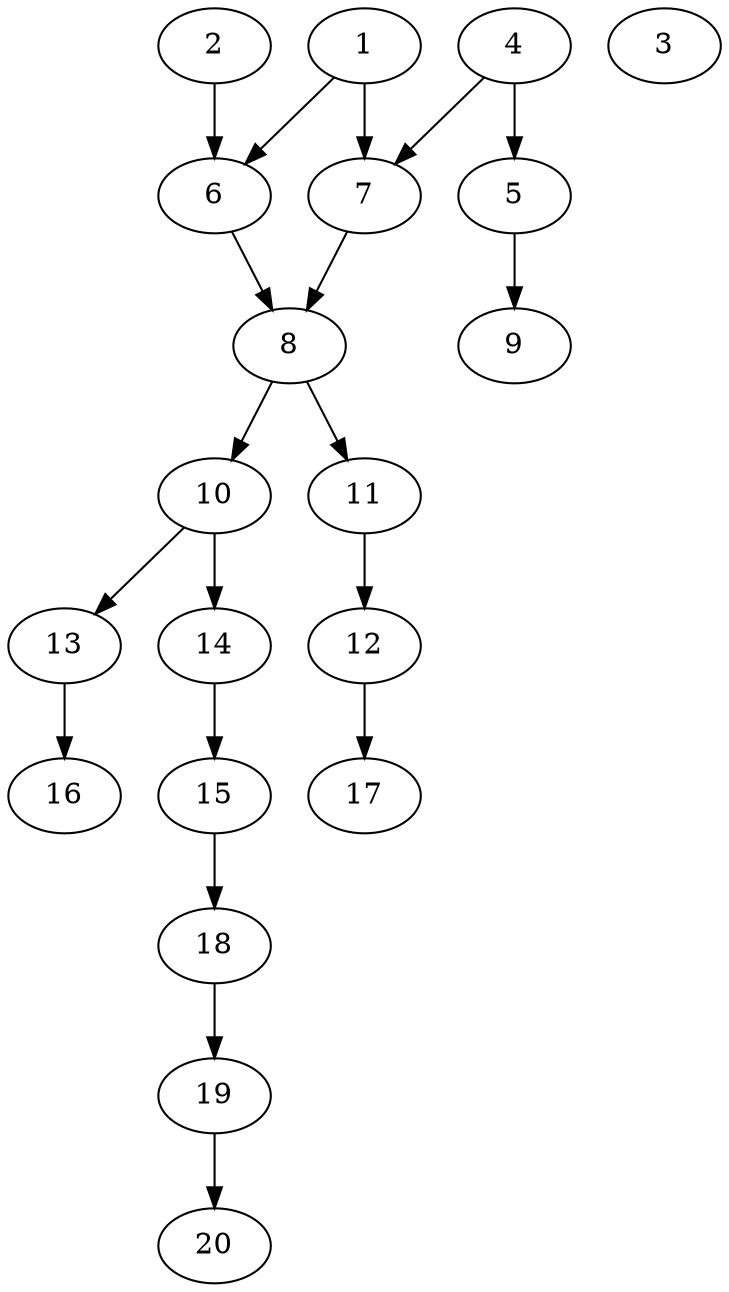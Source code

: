 // DAG automatically generated by daggen at Sat Jul 27 15:34:46 2019
// ./daggen --dot -n 20 --ccr 0.3 --fat 0.4 --regular 0.5 --density 0.4 --mindata 5242880 --maxdata 52428800 
digraph G {
  1 [size="110138027", alpha="0.04", expect_size="33041408"] 
  1 -> 6 [size ="33041408"]
  1 -> 7 [size ="33041408"]
  2 [size="68410027", alpha="0.00", expect_size="20523008"] 
  2 -> 6 [size ="20523008"]
  3 [size="121313280", alpha="0.20", expect_size="36393984"] 
  4 [size="133655893", alpha="0.18", expect_size="40096768"] 
  4 -> 5 [size ="40096768"]
  4 -> 7 [size ="40096768"]
  5 [size="115974827", alpha="0.14", expect_size="34792448"] 
  5 -> 9 [size ="34792448"]
  6 [size="38055253", alpha="0.14", expect_size="11416576"] 
  6 -> 8 [size ="11416576"]
  7 [size="114240853", alpha="0.19", expect_size="34272256"] 
  7 -> 8 [size ="34272256"]
  8 [size="76806827", alpha="0.10", expect_size="23042048"] 
  8 -> 10 [size ="23042048"]
  8 -> 11 [size ="23042048"]
  9 [size="139878400", alpha="0.04", expect_size="41963520"] 
  10 [size="91764053", alpha="0.07", expect_size="27529216"] 
  10 -> 13 [size ="27529216"]
  10 -> 14 [size ="27529216"]
  11 [size="119316480", alpha="0.12", expect_size="35794944"] 
  11 -> 12 [size ="35794944"]
  12 [size="152425813", alpha="0.01", expect_size="45727744"] 
  12 -> 17 [size ="45727744"]
  13 [size="155395413", alpha="0.08", expect_size="46618624"] 
  13 -> 16 [size ="46618624"]
  14 [size="151913813", alpha="0.02", expect_size="45574144"] 
  14 -> 15 [size ="45574144"]
  15 [size="136430933", alpha="0.11", expect_size="40929280"] 
  15 -> 18 [size ="40929280"]
  16 [size="90269013", alpha="0.18", expect_size="27080704"] 
  17 [size="41605120", alpha="0.02", expect_size="12481536"] 
  18 [size="37345280", alpha="0.04", expect_size="11203584"] 
  18 -> 19 [size ="11203584"]
  19 [size="115326293", alpha="0.13", expect_size="34597888"] 
  19 -> 20 [size ="34597888"]
  20 [size="146445653", alpha="0.04", expect_size="43933696"] 
}
